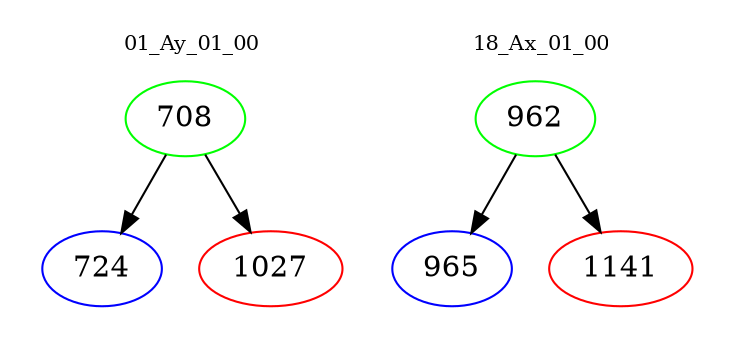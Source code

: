 digraph{
subgraph cluster_0 {
color = white
label = "01_Ay_01_00";
fontsize=10;
T0_708 [label="708", color="green"]
T0_708 -> T0_724 [color="black"]
T0_724 [label="724", color="blue"]
T0_708 -> T0_1027 [color="black"]
T0_1027 [label="1027", color="red"]
}
subgraph cluster_1 {
color = white
label = "18_Ax_01_00";
fontsize=10;
T1_962 [label="962", color="green"]
T1_962 -> T1_965 [color="black"]
T1_965 [label="965", color="blue"]
T1_962 -> T1_1141 [color="black"]
T1_1141 [label="1141", color="red"]
}
}

